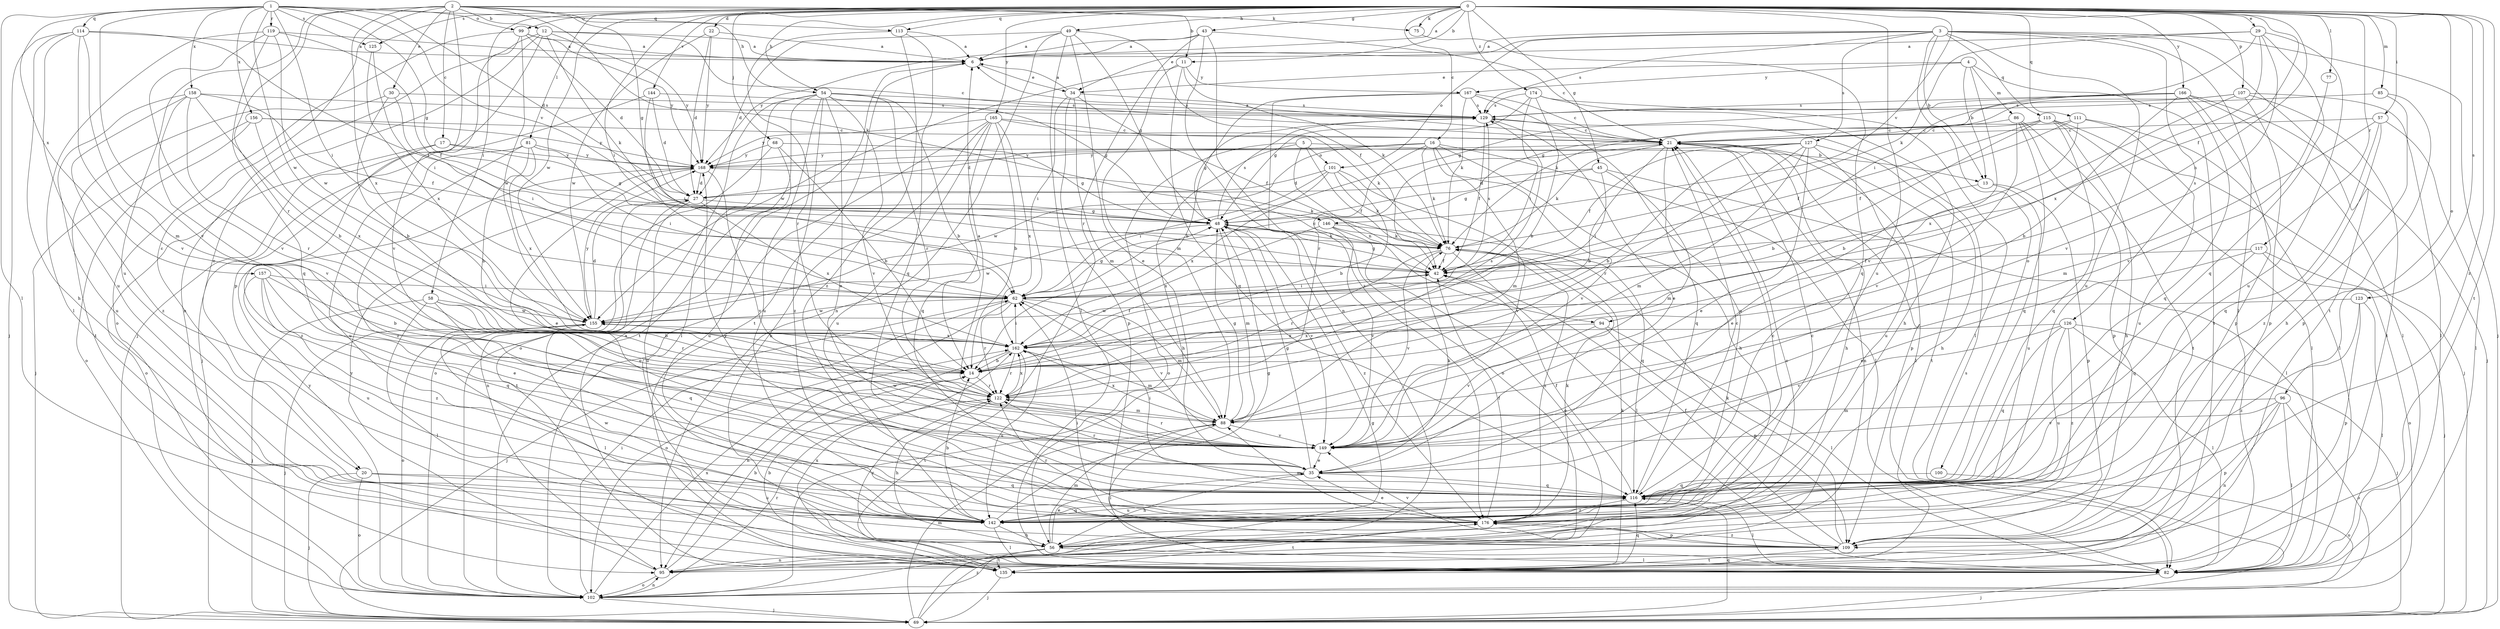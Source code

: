 strict digraph  {
0;
1;
2;
3;
4;
5;
6;
11;
12;
13;
14;
16;
17;
20;
21;
22;
27;
29;
30;
34;
35;
42;
43;
45;
48;
49;
54;
56;
57;
58;
62;
68;
69;
75;
76;
77;
81;
82;
85;
86;
88;
94;
95;
96;
99;
100;
101;
102;
107;
109;
111;
113;
114;
115;
116;
117;
119;
122;
123;
125;
126;
127;
129;
135;
142;
144;
146;
149;
155;
156;
157;
158;
162;
165;
166;
167;
168;
174;
176;
0 -> 6  [label=a];
0 -> 11  [label=b];
0 -> 16  [label=c];
0 -> 22  [label=d];
0 -> 29  [label=e];
0 -> 42  [label=f];
0 -> 43  [label=g];
0 -> 45  [label=g];
0 -> 49  [label=h];
0 -> 54  [label=h];
0 -> 57  [label=i];
0 -> 58  [label=i];
0 -> 62  [label=i];
0 -> 68  [label=j];
0 -> 75  [label=k];
0 -> 77  [label=l];
0 -> 81  [label=l];
0 -> 85  [label=m];
0 -> 94  [label=n];
0 -> 96  [label=o];
0 -> 99  [label=o];
0 -> 107  [label=p];
0 -> 111  [label=q];
0 -> 113  [label=q];
0 -> 117  [label=r];
0 -> 123  [label=s];
0 -> 125  [label=s];
0 -> 135  [label=t];
0 -> 142  [label=u];
0 -> 144  [label=v];
0 -> 146  [label=v];
0 -> 155  [label=w];
0 -> 165  [label=y];
0 -> 166  [label=y];
0 -> 174  [label=z];
0 -> 176  [label=z];
1 -> 27  [label=d];
1 -> 48  [label=g];
1 -> 62  [label=i];
1 -> 82  [label=l];
1 -> 99  [label=o];
1 -> 113  [label=q];
1 -> 114  [label=q];
1 -> 119  [label=r];
1 -> 125  [label=s];
1 -> 146  [label=v];
1 -> 149  [label=v];
1 -> 155  [label=w];
1 -> 156  [label=x];
1 -> 157  [label=x];
1 -> 158  [label=x];
2 -> 11  [label=b];
2 -> 12  [label=b];
2 -> 17  [label=c];
2 -> 20  [label=c];
2 -> 30  [label=e];
2 -> 48  [label=g];
2 -> 54  [label=h];
2 -> 75  [label=k];
2 -> 76  [label=k];
2 -> 109  [label=p];
2 -> 122  [label=r];
2 -> 142  [label=u];
2 -> 162  [label=x];
3 -> 6  [label=a];
3 -> 13  [label=b];
3 -> 34  [label=e];
3 -> 69  [label=j];
3 -> 82  [label=l];
3 -> 100  [label=o];
3 -> 101  [label=o];
3 -> 115  [label=q];
3 -> 126  [label=s];
3 -> 127  [label=s];
3 -> 129  [label=s];
3 -> 135  [label=t];
3 -> 142  [label=u];
4 -> 13  [label=b];
4 -> 34  [label=e];
4 -> 86  [label=m];
4 -> 135  [label=t];
4 -> 149  [label=v];
4 -> 167  [label=y];
5 -> 13  [label=b];
5 -> 42  [label=f];
5 -> 56  [label=h];
5 -> 94  [label=n];
5 -> 101  [label=o];
5 -> 102  [label=o];
6 -> 34  [label=e];
6 -> 135  [label=t];
11 -> 76  [label=k];
11 -> 88  [label=m];
11 -> 116  [label=q];
11 -> 155  [label=w];
11 -> 167  [label=y];
12 -> 6  [label=a];
12 -> 20  [label=c];
12 -> 21  [label=c];
12 -> 69  [label=j];
12 -> 76  [label=k];
12 -> 95  [label=n];
12 -> 168  [label=y];
13 -> 35  [label=e];
13 -> 109  [label=p];
13 -> 142  [label=u];
14 -> 122  [label=r];
16 -> 27  [label=d];
16 -> 56  [label=h];
16 -> 76  [label=k];
16 -> 82  [label=l];
16 -> 88  [label=m];
16 -> 102  [label=o];
16 -> 149  [label=v];
16 -> 155  [label=w];
16 -> 168  [label=y];
17 -> 48  [label=g];
17 -> 102  [label=o];
17 -> 168  [label=y];
17 -> 176  [label=z];
20 -> 69  [label=j];
20 -> 102  [label=o];
20 -> 116  [label=q];
20 -> 142  [label=u];
21 -> 6  [label=a];
21 -> 14  [label=b];
21 -> 56  [label=h];
21 -> 76  [label=k];
21 -> 82  [label=l];
21 -> 95  [label=n];
21 -> 109  [label=p];
21 -> 116  [label=q];
21 -> 135  [label=t];
21 -> 168  [label=y];
22 -> 6  [label=a];
22 -> 27  [label=d];
22 -> 155  [label=w];
22 -> 168  [label=y];
27 -> 48  [label=g];
27 -> 95  [label=n];
27 -> 135  [label=t];
27 -> 142  [label=u];
27 -> 162  [label=x];
29 -> 6  [label=a];
29 -> 62  [label=i];
29 -> 76  [label=k];
29 -> 116  [label=q];
29 -> 142  [label=u];
29 -> 149  [label=v];
29 -> 162  [label=x];
30 -> 14  [label=b];
30 -> 62  [label=i];
30 -> 129  [label=s];
30 -> 135  [label=t];
34 -> 6  [label=a];
34 -> 42  [label=f];
34 -> 62  [label=i];
34 -> 88  [label=m];
34 -> 109  [label=p];
34 -> 129  [label=s];
35 -> 48  [label=g];
35 -> 56  [label=h];
35 -> 76  [label=k];
35 -> 116  [label=q];
35 -> 122  [label=r];
42 -> 48  [label=g];
42 -> 62  [label=i];
42 -> 129  [label=s];
43 -> 6  [label=a];
43 -> 21  [label=c];
43 -> 95  [label=n];
43 -> 122  [label=r];
43 -> 168  [label=y];
43 -> 176  [label=z];
45 -> 27  [label=d];
45 -> 48  [label=g];
45 -> 62  [label=i];
45 -> 82  [label=l];
45 -> 88  [label=m];
48 -> 76  [label=k];
48 -> 88  [label=m];
48 -> 129  [label=s];
48 -> 149  [label=v];
48 -> 155  [label=w];
48 -> 176  [label=z];
49 -> 6  [label=a];
49 -> 27  [label=d];
49 -> 35  [label=e];
49 -> 42  [label=f];
49 -> 48  [label=g];
49 -> 82  [label=l];
49 -> 95  [label=n];
54 -> 14  [label=b];
54 -> 35  [label=e];
54 -> 48  [label=g];
54 -> 82  [label=l];
54 -> 102  [label=o];
54 -> 122  [label=r];
54 -> 129  [label=s];
54 -> 135  [label=t];
54 -> 142  [label=u];
54 -> 149  [label=v];
54 -> 176  [label=z];
56 -> 35  [label=e];
56 -> 82  [label=l];
56 -> 88  [label=m];
56 -> 95  [label=n];
56 -> 122  [label=r];
56 -> 135  [label=t];
57 -> 21  [label=c];
57 -> 82  [label=l];
57 -> 88  [label=m];
57 -> 116  [label=q];
57 -> 176  [label=z];
58 -> 14  [label=b];
58 -> 69  [label=j];
58 -> 82  [label=l];
58 -> 116  [label=q];
58 -> 122  [label=r];
58 -> 155  [label=w];
62 -> 21  [label=c];
62 -> 48  [label=g];
62 -> 69  [label=j];
62 -> 88  [label=m];
62 -> 102  [label=o];
62 -> 122  [label=r];
62 -> 149  [label=v];
62 -> 155  [label=w];
68 -> 14  [label=b];
68 -> 48  [label=g];
68 -> 102  [label=o];
68 -> 142  [label=u];
68 -> 168  [label=y];
69 -> 48  [label=g];
69 -> 88  [label=m];
69 -> 116  [label=q];
69 -> 129  [label=s];
69 -> 176  [label=z];
75 -> 116  [label=q];
76 -> 42  [label=f];
76 -> 82  [label=l];
76 -> 122  [label=r];
76 -> 149  [label=v];
76 -> 176  [label=z];
77 -> 149  [label=v];
81 -> 14  [label=b];
81 -> 62  [label=i];
81 -> 142  [label=u];
81 -> 162  [label=x];
81 -> 168  [label=y];
81 -> 176  [label=z];
82 -> 69  [label=j];
85 -> 56  [label=h];
85 -> 109  [label=p];
85 -> 129  [label=s];
86 -> 21  [label=c];
86 -> 109  [label=p];
86 -> 116  [label=q];
86 -> 135  [label=t];
86 -> 149  [label=v];
88 -> 48  [label=g];
88 -> 82  [label=l];
88 -> 149  [label=v];
88 -> 162  [label=x];
94 -> 82  [label=l];
94 -> 109  [label=p];
94 -> 149  [label=v];
94 -> 162  [label=x];
95 -> 14  [label=b];
95 -> 21  [label=c];
95 -> 102  [label=o];
95 -> 168  [label=y];
96 -> 82  [label=l];
96 -> 88  [label=m];
96 -> 95  [label=n];
96 -> 102  [label=o];
96 -> 109  [label=p];
96 -> 149  [label=v];
99 -> 6  [label=a];
99 -> 27  [label=d];
99 -> 102  [label=o];
99 -> 149  [label=v];
99 -> 155  [label=w];
99 -> 168  [label=y];
100 -> 102  [label=o];
100 -> 116  [label=q];
101 -> 14  [label=b];
101 -> 27  [label=d];
101 -> 62  [label=i];
101 -> 76  [label=k];
101 -> 149  [label=v];
101 -> 162  [label=x];
102 -> 6  [label=a];
102 -> 62  [label=i];
102 -> 69  [label=j];
102 -> 95  [label=n];
102 -> 122  [label=r];
102 -> 162  [label=x];
102 -> 168  [label=y];
107 -> 48  [label=g];
107 -> 82  [label=l];
107 -> 109  [label=p];
107 -> 129  [label=s];
107 -> 135  [label=t];
107 -> 162  [label=x];
109 -> 42  [label=f];
109 -> 62  [label=i];
109 -> 76  [label=k];
109 -> 135  [label=t];
109 -> 149  [label=v];
109 -> 176  [label=z];
111 -> 14  [label=b];
111 -> 21  [label=c];
111 -> 42  [label=f];
111 -> 82  [label=l];
111 -> 142  [label=u];
113 -> 6  [label=a];
113 -> 116  [label=q];
113 -> 122  [label=r];
113 -> 176  [label=z];
114 -> 6  [label=a];
114 -> 42  [label=f];
114 -> 56  [label=h];
114 -> 69  [label=j];
114 -> 88  [label=m];
114 -> 142  [label=u];
114 -> 149  [label=v];
115 -> 14  [label=b];
115 -> 21  [label=c];
115 -> 42  [label=f];
115 -> 56  [label=h];
115 -> 69  [label=j];
115 -> 82  [label=l];
115 -> 116  [label=q];
116 -> 21  [label=c];
116 -> 42  [label=f];
116 -> 62  [label=i];
116 -> 82  [label=l];
116 -> 142  [label=u];
116 -> 168  [label=y];
116 -> 176  [label=z];
117 -> 35  [label=e];
117 -> 42  [label=f];
117 -> 69  [label=j];
117 -> 102  [label=o];
117 -> 116  [label=q];
119 -> 6  [label=a];
119 -> 42  [label=f];
119 -> 82  [label=l];
119 -> 116  [label=q];
119 -> 149  [label=v];
119 -> 155  [label=w];
122 -> 6  [label=a];
122 -> 56  [label=h];
122 -> 88  [label=m];
122 -> 129  [label=s];
122 -> 162  [label=x];
123 -> 82  [label=l];
123 -> 109  [label=p];
123 -> 155  [label=w];
123 -> 176  [label=z];
125 -> 62  [label=i];
125 -> 162  [label=x];
126 -> 69  [label=j];
126 -> 82  [label=l];
126 -> 116  [label=q];
126 -> 142  [label=u];
126 -> 149  [label=v];
126 -> 162  [label=x];
126 -> 176  [label=z];
127 -> 14  [label=b];
127 -> 35  [label=e];
127 -> 42  [label=f];
127 -> 56  [label=h];
127 -> 88  [label=m];
127 -> 122  [label=r];
127 -> 142  [label=u];
127 -> 168  [label=y];
129 -> 21  [label=c];
129 -> 35  [label=e];
129 -> 42  [label=f];
129 -> 48  [label=g];
135 -> 14  [label=b];
135 -> 69  [label=j];
135 -> 76  [label=k];
135 -> 116  [label=q];
135 -> 162  [label=x];
142 -> 14  [label=b];
142 -> 21  [label=c];
142 -> 48  [label=g];
142 -> 56  [label=h];
142 -> 82  [label=l];
142 -> 116  [label=q];
142 -> 155  [label=w];
144 -> 27  [label=d];
144 -> 62  [label=i];
144 -> 69  [label=j];
144 -> 129  [label=s];
146 -> 76  [label=k];
146 -> 102  [label=o];
146 -> 116  [label=q];
146 -> 149  [label=v];
146 -> 162  [label=x];
149 -> 35  [label=e];
149 -> 122  [label=r];
149 -> 155  [label=w];
155 -> 27  [label=d];
155 -> 69  [label=j];
155 -> 82  [label=l];
155 -> 102  [label=o];
155 -> 162  [label=x];
155 -> 168  [label=y];
156 -> 21  [label=c];
156 -> 69  [label=j];
156 -> 102  [label=o];
156 -> 162  [label=x];
156 -> 168  [label=y];
157 -> 14  [label=b];
157 -> 35  [label=e];
157 -> 62  [label=i];
157 -> 116  [label=q];
157 -> 142  [label=u];
157 -> 176  [label=z];
158 -> 14  [label=b];
158 -> 42  [label=f];
158 -> 122  [label=r];
158 -> 129  [label=s];
158 -> 142  [label=u];
158 -> 149  [label=v];
158 -> 176  [label=z];
162 -> 14  [label=b];
162 -> 42  [label=f];
162 -> 62  [label=i];
162 -> 88  [label=m];
162 -> 95  [label=n];
162 -> 122  [label=r];
162 -> 135  [label=t];
162 -> 142  [label=u];
165 -> 14  [label=b];
165 -> 21  [label=c];
165 -> 56  [label=h];
165 -> 76  [label=k];
165 -> 102  [label=o];
165 -> 116  [label=q];
165 -> 142  [label=u];
165 -> 162  [label=x];
165 -> 168  [label=y];
166 -> 14  [label=b];
166 -> 48  [label=g];
166 -> 69  [label=j];
166 -> 76  [label=k];
166 -> 82  [label=l];
166 -> 109  [label=p];
166 -> 116  [label=q];
166 -> 129  [label=s];
167 -> 14  [label=b];
167 -> 21  [label=c];
167 -> 76  [label=k];
167 -> 122  [label=r];
167 -> 129  [label=s];
167 -> 142  [label=u];
168 -> 27  [label=d];
168 -> 35  [label=e];
168 -> 76  [label=k];
168 -> 149  [label=v];
174 -> 14  [label=b];
174 -> 48  [label=g];
174 -> 56  [label=h];
174 -> 62  [label=i];
174 -> 82  [label=l];
174 -> 129  [label=s];
176 -> 21  [label=c];
176 -> 35  [label=e];
176 -> 42  [label=f];
176 -> 76  [label=k];
176 -> 88  [label=m];
176 -> 109  [label=p];
176 -> 122  [label=r];
176 -> 135  [label=t];
}
